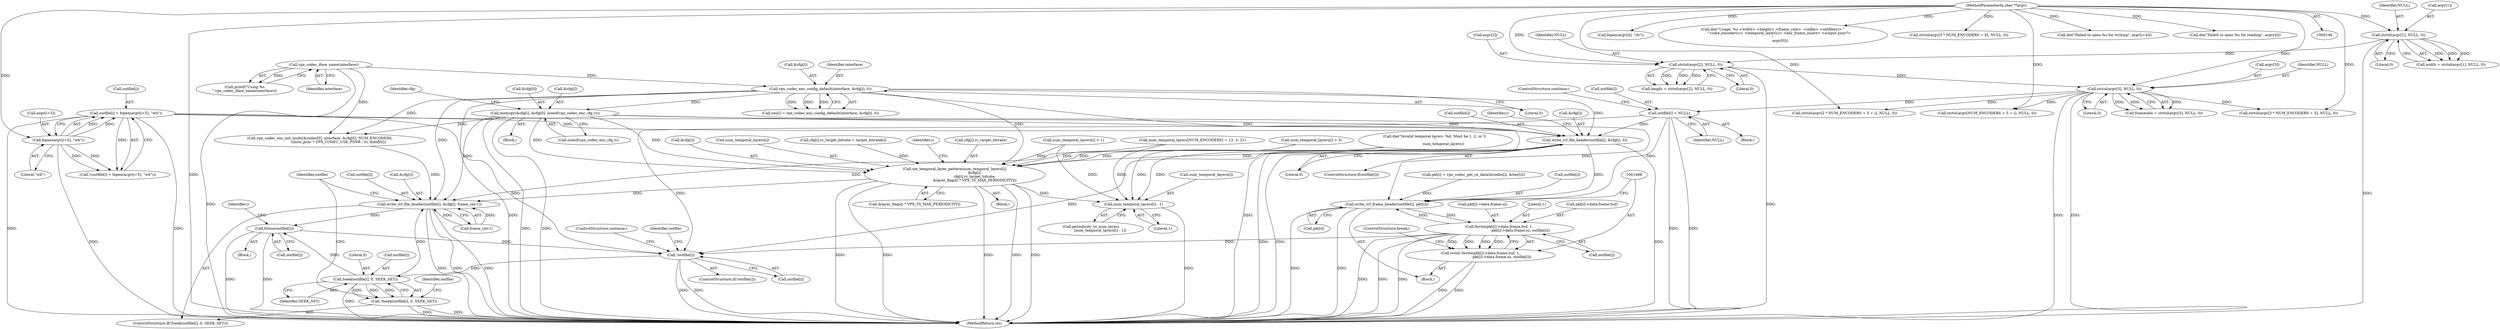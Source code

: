 digraph "0_Android_5a9753fca56f0eeb9f61e342b2fccffc364f9426_22@API" {
"1000873" [label="(Call,write_ivf_file_header(outfile[i], &cfg[i], 0))"];
"1000322" [label="(Call,outfile[i] = fopen(argv[i+5], \"wb\"))"];
"1000326" [label="(Call,fopen(argv[i+5], \"wb\"))"];
"1000148" [label="(MethodParameterIn,char **argv)"];
"1000314" [label="(Call,outfile[i] = NULL)"];
"1000258" [label="(Call,strtol(argv[3], NULL, 0))"];
"1000250" [label="(Call,strtol(argv[2], NULL, 0))"];
"1000242" [label="(Call,strtol(argv[1], NULL, 0))"];
"1000643" [label="(Call,memcpy(&cfg[i], &cfg[0], sizeof(vpx_codec_enc_cfg_t)))"];
"1000474" [label="(Call,vpx_codec_enc_config_default(interface, &cfg[i], 0))"];
"1000238" [label="(Call,vpx_codec_iface_name(interface))"];
"1000892" [label="(Call,set_temporal_layer_pattern(num_temporal_layers[i],\n                                   &cfg[i],\n                                   cfg[i].rc_target_bitrate,\n                                   &layer_flags[i * VPX_TS_MAX_PERIODICITY]))"];
"1001337" [label="(Call,num_temporal_layers[i] - 1)"];
"1001712" [label="(Call,write_ivf_file_header(outfile[i], &cfg[i], frame_cnt-1))"];
"1001723" [label="(Call,fclose(outfile[i]))"];
"1001699" [label="(Call,!outfile[i])"];
"1001706" [label="(Call,fseek(outfile[i], 0, SEEK_SET))"];
"1001705" [label="(Call,!fseek(outfile[i], 0, SEEK_SET))"];
"1001480" [label="(Call,write_ivf_frame_header(outfile[i], pkt[i]))"];
"1001489" [label="(Call,fwrite(pkt[i]->data.frame.buf, 1,\n                                      pkt[i]->data.frame.sz, outfile[i]))"];
"1001487" [label="(Call,(void) fwrite(pkt[i]->data.frame.buf, 1,\n                                      pkt[i]->data.frame.sz, outfile[i]))"];
"1000288" [label="(Call,fopen(argv[4], \"rb\"))"];
"1001724" [label="(Call,outfile[i])"];
"1001712" [label="(Call,write_ivf_file_header(outfile[i], &cfg[i], frame_cnt-1))"];
"1000231" [label="(Call,die(\"Usage: %s <width> <height> <frame_rate>  <infile> <outfile(s)> \"\n            \"<rate_encoder(s)> <temporal_layer(s)> <key_frame_insert> <output psnr?> \n\",\n             argv[0]))"];
"1001710" [label="(Literal,0)"];
"1001341" [label="(Literal,1)"];
"1000242" [label="(Call,strtol(argv[1], NULL, 0))"];
"1000868" [label="(Identifier,i)"];
"1000896" [label="(Call,&cfg[i])"];
"1000322" [label="(Call,outfile[i] = fopen(argv[i+5], \"wb\"))"];
"1000327" [label="(Call,argv[i+5])"];
"1001708" [label="(Identifier,outfile)"];
"1001484" [label="(Call,pkt[i])"];
"1000450" [label="(Call,strtol(argv[3 * NUM_ENCODERS + 6], NULL, 0))"];
"1000893" [label="(Call,num_temporal_layers[i])"];
"1000262" [label="(Identifier,NULL)"];
"1000319" [label="(ControlStructure,continue;)"];
"1001700" [label="(Call,outfile[i])"];
"1001705" [label="(Call,!fseek(outfile[i], 0, SEEK_SET))"];
"1000243" [label="(Call,argv[1])"];
"1000643" [label="(Call,memcpy(&cfg[i], &cfg[0], sizeof(vpx_codec_enc_cfg_t)))"];
"1000402" [label="(Call,die(\"Invalid temporal layers: %d, Must be 1, 2, or 3. \n\",\n              num_temporal_layers))"];
"1000392" [label="(Call,num_temporal_layers[i] < 1)"];
"1000642" [label="(Block,)"];
"1000476" [label="(Call,&cfg[i])"];
"1000318" [label="(Identifier,NULL)"];
"1001509" [label="(Call,outfile[i])"];
"1000326" [label="(Call,fopen(argv[i+5], \"wb\"))"];
"1000247" [label="(Literal,0)"];
"1001698" [label="(ControlStructure,if(!outfile[i]))"];
"1000648" [label="(Call,&cfg[0])"];
"1001731" [label="(MethodReturn,int)"];
"1000652" [label="(Call,sizeof(vpx_codec_enc_cfg_t))"];
"1000475" [label="(Identifier,interface)"];
"1000877" [label="(Call,&cfg[i])"];
"1001512" [label="(ControlStructure,break;)"];
"1001703" [label="(ControlStructure,continue;)"];
"1000438" [label="(Call,strtol(argv[3 * NUM_ENCODERS + 5], NULL, 0))"];
"1001711" [label="(Identifier,SEEK_SET)"];
"1000891" [label="(Block,)"];
"1001481" [label="(Call,outfile[i])"];
"1001487" [label="(Call,(void) fwrite(pkt[i]->data.frame.buf, 1,\n                                      pkt[i]->data.frame.sz, outfile[i]))"];
"1001500" [label="(Call,pkt[i]->data.frame.sz)"];
"1000246" [label="(Identifier,NULL)"];
"1000255" [label="(Literal,0)"];
"1000892" [label="(Call,set_temporal_layer_pattern(num_temporal_layers[i],\n                                   &cfg[i],\n                                   cfg[i].rc_target_bitrate,\n                                   &layer_flags[i * VPX_TS_MAX_PERIODICITY]))"];
"1000873" [label="(Call,write_ivf_file_header(outfile[i], &cfg[i], 0))"];
"1001716" [label="(Call,&cfg[i])"];
"1000905" [label="(Call,&layer_flags[i * VPX_TS_MAX_PERIODICITY])"];
"1001499" [label="(Literal,1)"];
"1000874" [label="(Call,outfile[i])"];
"1001714" [label="(Identifier,outfile)"];
"1001713" [label="(Call,outfile[i])"];
"1000470" [label="(Call,res[i] = vpx_codec_enc_config_default(interface, &cfg[i], 0))"];
"1000654" [label="(Call,cfg[i].rc_target_bitrate = target_bitrate[i])"];
"1001699" [label="(Call,!outfile[i])"];
"1001723" [label="(Call,fclose(outfile[i]))"];
"1000263" [label="(Literal,0)"];
"1000869" [label="(ControlStructure,if(outfile[i]))"];
"1000912" [label="(Call,vpx_codec_enc_init_multi(&codec[0], interface, &cfg[0], NUM_ENCODERS,\n                                 (show_psnr ? VPX_CODEC_USE_PSNR : 0), &dsf[0]))"];
"1000259" [label="(Call,argv[3])"];
"1000332" [label="(Literal,\"wb\")"];
"1000354" [label="(Call,strtol(argv[NUM_ENCODERS + 5 + i], NULL, 0))"];
"1001480" [label="(Call,write_ivf_frame_header(outfile[i], pkt[i]))"];
"1001490" [label="(Call,pkt[i]->data.frame.buf)"];
"1001335" [label="(Call,periodicity_to_num_layers\n                [num_temporal_layers[i] - 1])"];
"1001628" [label="(Identifier,i)"];
"1000258" [label="(Call,strtol(argv[3], NULL, 0))"];
"1000239" [label="(Identifier,interface)"];
"1000148" [label="(MethodParameterIn,char **argv)"];
"1000378" [label="(Call,strtol(argv[2 * NUM_ENCODERS + 5 + i], NULL, 0))"];
"1000644" [label="(Call,&cfg[i])"];
"1000236" [label="(Call,printf(\"Using %s\n\",vpx_codec_iface_name(interface)))"];
"1001455" [label="(Call,pkt[i] = vpx_codec_get_cx_data(&codec[i], &iter[i]))"];
"1001725" [label="(Identifier,outfile)"];
"1001704" [label="(ControlStructure,if(!fseek(outfile[i], 0, SEEK_SET)))"];
"1000250" [label="(Call,strtol(argv[2], NULL, 0))"];
"1000474" [label="(Call,vpx_codec_enc_config_default(interface, &cfg[i], 0))"];
"1000881" [label="(Literal,0)"];
"1000323" [label="(Call,outfile[i])"];
"1000480" [label="(Literal,0)"];
"1001707" [label="(Call,outfile[i])"];
"1001629" [label="(Block,)"];
"1001478" [label="(Block,)"];
"1000256" [label="(Call,framerate = strtol(argv[3], NULL, 0))"];
"1001337" [label="(Call,num_temporal_layers[i] - 1)"];
"1000890" [label="(Identifier,i)"];
"1001706" [label="(Call,fseek(outfile[i], 0, SEEK_SET))"];
"1000254" [label="(Identifier,NULL)"];
"1000240" [label="(Call,width = strtol(argv[1], NULL, 0))"];
"1001720" [label="(Call,frame_cnt-1)"];
"1000221" [label="(Call,num_temporal_layers[NUM_ENCODERS] = {3, 3, 3})"];
"1000313" [label="(Block,)"];
"1000900" [label="(Call,cfg[i].rc_target_bitrate)"];
"1001489" [label="(Call,fwrite(pkt[i]->data.frame.buf, 1,\n                                      pkt[i]->data.frame.sz, outfile[i]))"];
"1000315" [label="(Call,outfile[i])"];
"1000333" [label="(Call,die(\"Failed to open %s for writing\", argv[i+4]))"];
"1000238" [label="(Call,vpx_codec_iface_name(interface))"];
"1001338" [label="(Call,num_temporal_layers[i])"];
"1000248" [label="(Call,height = strtol(argv[2], NULL, 0))"];
"1000293" [label="(Call,die(\"Failed to open %s for reading\", argv[4]))"];
"1000657" [label="(Identifier,cfg)"];
"1000251" [label="(Call,argv[2])"];
"1000397" [label="(Call,num_temporal_layers[i] > 3)"];
"1000314" [label="(Call,outfile[i] = NULL)"];
"1000321" [label="(Call,!(outfile[i] = fopen(argv[i+5], \"wb\")))"];
"1000873" -> "1000869"  [label="AST: "];
"1000873" -> "1000881"  [label="CFG: "];
"1000874" -> "1000873"  [label="AST: "];
"1000877" -> "1000873"  [label="AST: "];
"1000881" -> "1000873"  [label="AST: "];
"1000868" -> "1000873"  [label="CFG: "];
"1000873" -> "1001731"  [label="DDG: "];
"1000873" -> "1001731"  [label="DDG: "];
"1000873" -> "1001731"  [label="DDG: "];
"1000322" -> "1000873"  [label="DDG: "];
"1000314" -> "1000873"  [label="DDG: "];
"1000643" -> "1000873"  [label="DDG: "];
"1000643" -> "1000873"  [label="DDG: "];
"1000474" -> "1000873"  [label="DDG: "];
"1000873" -> "1000892"  [label="DDG: "];
"1000873" -> "1001480"  [label="DDG: "];
"1000873" -> "1001699"  [label="DDG: "];
"1000873" -> "1001712"  [label="DDG: "];
"1000322" -> "1000321"  [label="AST: "];
"1000322" -> "1000326"  [label="CFG: "];
"1000323" -> "1000322"  [label="AST: "];
"1000326" -> "1000322"  [label="AST: "];
"1000321" -> "1000322"  [label="CFG: "];
"1000322" -> "1001731"  [label="DDG: "];
"1000322" -> "1001731"  [label="DDG: "];
"1000322" -> "1000321"  [label="DDG: "];
"1000326" -> "1000322"  [label="DDG: "];
"1000326" -> "1000322"  [label="DDG: "];
"1000322" -> "1001480"  [label="DDG: "];
"1000322" -> "1001699"  [label="DDG: "];
"1000326" -> "1000332"  [label="CFG: "];
"1000327" -> "1000326"  [label="AST: "];
"1000332" -> "1000326"  [label="AST: "];
"1000326" -> "1001731"  [label="DDG: "];
"1000326" -> "1000321"  [label="DDG: "];
"1000326" -> "1000321"  [label="DDG: "];
"1000148" -> "1000326"  [label="DDG: "];
"1000148" -> "1000146"  [label="AST: "];
"1000148" -> "1001731"  [label="DDG: "];
"1000148" -> "1000231"  [label="DDG: "];
"1000148" -> "1000242"  [label="DDG: "];
"1000148" -> "1000250"  [label="DDG: "];
"1000148" -> "1000258"  [label="DDG: "];
"1000148" -> "1000288"  [label="DDG: "];
"1000148" -> "1000293"  [label="DDG: "];
"1000148" -> "1000333"  [label="DDG: "];
"1000148" -> "1000354"  [label="DDG: "];
"1000148" -> "1000378"  [label="DDG: "];
"1000148" -> "1000438"  [label="DDG: "];
"1000148" -> "1000450"  [label="DDG: "];
"1000314" -> "1000313"  [label="AST: "];
"1000314" -> "1000318"  [label="CFG: "];
"1000315" -> "1000314"  [label="AST: "];
"1000318" -> "1000314"  [label="AST: "];
"1000319" -> "1000314"  [label="CFG: "];
"1000314" -> "1001731"  [label="DDG: "];
"1000314" -> "1001731"  [label="DDG: "];
"1000258" -> "1000314"  [label="DDG: "];
"1000314" -> "1001480"  [label="DDG: "];
"1000314" -> "1001699"  [label="DDG: "];
"1000258" -> "1000256"  [label="AST: "];
"1000258" -> "1000263"  [label="CFG: "];
"1000259" -> "1000258"  [label="AST: "];
"1000262" -> "1000258"  [label="AST: "];
"1000263" -> "1000258"  [label="AST: "];
"1000256" -> "1000258"  [label="CFG: "];
"1000258" -> "1001731"  [label="DDG: "];
"1000258" -> "1001731"  [label="DDG: "];
"1000258" -> "1000256"  [label="DDG: "];
"1000258" -> "1000256"  [label="DDG: "];
"1000258" -> "1000256"  [label="DDG: "];
"1000250" -> "1000258"  [label="DDG: "];
"1000258" -> "1000354"  [label="DDG: "];
"1000258" -> "1000378"  [label="DDG: "];
"1000258" -> "1000438"  [label="DDG: "];
"1000250" -> "1000248"  [label="AST: "];
"1000250" -> "1000255"  [label="CFG: "];
"1000251" -> "1000250"  [label="AST: "];
"1000254" -> "1000250"  [label="AST: "];
"1000255" -> "1000250"  [label="AST: "];
"1000248" -> "1000250"  [label="CFG: "];
"1000250" -> "1001731"  [label="DDG: "];
"1000250" -> "1000248"  [label="DDG: "];
"1000250" -> "1000248"  [label="DDG: "];
"1000250" -> "1000248"  [label="DDG: "];
"1000242" -> "1000250"  [label="DDG: "];
"1000242" -> "1000240"  [label="AST: "];
"1000242" -> "1000247"  [label="CFG: "];
"1000243" -> "1000242"  [label="AST: "];
"1000246" -> "1000242"  [label="AST: "];
"1000247" -> "1000242"  [label="AST: "];
"1000240" -> "1000242"  [label="CFG: "];
"1000242" -> "1001731"  [label="DDG: "];
"1000242" -> "1000240"  [label="DDG: "];
"1000242" -> "1000240"  [label="DDG: "];
"1000242" -> "1000240"  [label="DDG: "];
"1000643" -> "1000642"  [label="AST: "];
"1000643" -> "1000652"  [label="CFG: "];
"1000644" -> "1000643"  [label="AST: "];
"1000648" -> "1000643"  [label="AST: "];
"1000652" -> "1000643"  [label="AST: "];
"1000657" -> "1000643"  [label="CFG: "];
"1000643" -> "1001731"  [label="DDG: "];
"1000643" -> "1001731"  [label="DDG: "];
"1000474" -> "1000643"  [label="DDG: "];
"1000643" -> "1000892"  [label="DDG: "];
"1000643" -> "1000892"  [label="DDG: "];
"1000643" -> "1000912"  [label="DDG: "];
"1000643" -> "1001712"  [label="DDG: "];
"1000474" -> "1000470"  [label="AST: "];
"1000474" -> "1000480"  [label="CFG: "];
"1000475" -> "1000474"  [label="AST: "];
"1000476" -> "1000474"  [label="AST: "];
"1000480" -> "1000474"  [label="AST: "];
"1000470" -> "1000474"  [label="CFG: "];
"1000474" -> "1001731"  [label="DDG: "];
"1000474" -> "1001731"  [label="DDG: "];
"1000474" -> "1000470"  [label="DDG: "];
"1000474" -> "1000470"  [label="DDG: "];
"1000474" -> "1000470"  [label="DDG: "];
"1000238" -> "1000474"  [label="DDG: "];
"1000474" -> "1000892"  [label="DDG: "];
"1000474" -> "1000912"  [label="DDG: "];
"1000474" -> "1001712"  [label="DDG: "];
"1000238" -> "1000236"  [label="AST: "];
"1000238" -> "1000239"  [label="CFG: "];
"1000239" -> "1000238"  [label="AST: "];
"1000236" -> "1000238"  [label="CFG: "];
"1000238" -> "1001731"  [label="DDG: "];
"1000238" -> "1000236"  [label="DDG: "];
"1000238" -> "1000912"  [label="DDG: "];
"1000892" -> "1000891"  [label="AST: "];
"1000892" -> "1000905"  [label="CFG: "];
"1000893" -> "1000892"  [label="AST: "];
"1000896" -> "1000892"  [label="AST: "];
"1000900" -> "1000892"  [label="AST: "];
"1000905" -> "1000892"  [label="AST: "];
"1000890" -> "1000892"  [label="CFG: "];
"1000892" -> "1001731"  [label="DDG: "];
"1000892" -> "1001731"  [label="DDG: "];
"1000892" -> "1001731"  [label="DDG: "];
"1000892" -> "1001731"  [label="DDG: "];
"1000892" -> "1001731"  [label="DDG: "];
"1000397" -> "1000892"  [label="DDG: "];
"1000402" -> "1000892"  [label="DDG: "];
"1000392" -> "1000892"  [label="DDG: "];
"1000221" -> "1000892"  [label="DDG: "];
"1000654" -> "1000892"  [label="DDG: "];
"1000892" -> "1001337"  [label="DDG: "];
"1000892" -> "1001712"  [label="DDG: "];
"1001337" -> "1001335"  [label="AST: "];
"1001337" -> "1001341"  [label="CFG: "];
"1001338" -> "1001337"  [label="AST: "];
"1001341" -> "1001337"  [label="AST: "];
"1001335" -> "1001337"  [label="CFG: "];
"1001337" -> "1001731"  [label="DDG: "];
"1000397" -> "1001337"  [label="DDG: "];
"1000402" -> "1001337"  [label="DDG: "];
"1000392" -> "1001337"  [label="DDG: "];
"1000221" -> "1001337"  [label="DDG: "];
"1001712" -> "1001704"  [label="AST: "];
"1001712" -> "1001720"  [label="CFG: "];
"1001713" -> "1001712"  [label="AST: "];
"1001716" -> "1001712"  [label="AST: "];
"1001720" -> "1001712"  [label="AST: "];
"1001725" -> "1001712"  [label="CFG: "];
"1001712" -> "1001731"  [label="DDG: "];
"1001712" -> "1001731"  [label="DDG: "];
"1001712" -> "1001731"  [label="DDG: "];
"1001706" -> "1001712"  [label="DDG: "];
"1000912" -> "1001712"  [label="DDG: "];
"1001720" -> "1001712"  [label="DDG: "];
"1001720" -> "1001712"  [label="DDG: "];
"1001712" -> "1001723"  [label="DDG: "];
"1001723" -> "1001629"  [label="AST: "];
"1001723" -> "1001724"  [label="CFG: "];
"1001724" -> "1001723"  [label="AST: "];
"1001628" -> "1001723"  [label="CFG: "];
"1001723" -> "1001731"  [label="DDG: "];
"1001723" -> "1001731"  [label="DDG: "];
"1001723" -> "1001699"  [label="DDG: "];
"1001706" -> "1001723"  [label="DDG: "];
"1001699" -> "1001698"  [label="AST: "];
"1001699" -> "1001700"  [label="CFG: "];
"1001700" -> "1001699"  [label="AST: "];
"1001703" -> "1001699"  [label="CFG: "];
"1001708" -> "1001699"  [label="CFG: "];
"1001699" -> "1001731"  [label="DDG: "];
"1001699" -> "1001731"  [label="DDG: "];
"1001489" -> "1001699"  [label="DDG: "];
"1001699" -> "1001706"  [label="DDG: "];
"1001706" -> "1001705"  [label="AST: "];
"1001706" -> "1001711"  [label="CFG: "];
"1001707" -> "1001706"  [label="AST: "];
"1001710" -> "1001706"  [label="AST: "];
"1001711" -> "1001706"  [label="AST: "];
"1001705" -> "1001706"  [label="CFG: "];
"1001706" -> "1001731"  [label="DDG: "];
"1001706" -> "1001705"  [label="DDG: "];
"1001706" -> "1001705"  [label="DDG: "];
"1001706" -> "1001705"  [label="DDG: "];
"1001705" -> "1001704"  [label="AST: "];
"1001714" -> "1001705"  [label="CFG: "];
"1001725" -> "1001705"  [label="CFG: "];
"1001705" -> "1001731"  [label="DDG: "];
"1001705" -> "1001731"  [label="DDG: "];
"1001480" -> "1001478"  [label="AST: "];
"1001480" -> "1001484"  [label="CFG: "];
"1001481" -> "1001480"  [label="AST: "];
"1001484" -> "1001480"  [label="AST: "];
"1001488" -> "1001480"  [label="CFG: "];
"1001480" -> "1001731"  [label="DDG: "];
"1001480" -> "1001731"  [label="DDG: "];
"1001489" -> "1001480"  [label="DDG: "];
"1001455" -> "1001480"  [label="DDG: "];
"1001480" -> "1001489"  [label="DDG: "];
"1001489" -> "1001487"  [label="AST: "];
"1001489" -> "1001509"  [label="CFG: "];
"1001490" -> "1001489"  [label="AST: "];
"1001499" -> "1001489"  [label="AST: "];
"1001500" -> "1001489"  [label="AST: "];
"1001509" -> "1001489"  [label="AST: "];
"1001487" -> "1001489"  [label="CFG: "];
"1001489" -> "1001731"  [label="DDG: "];
"1001489" -> "1001731"  [label="DDG: "];
"1001489" -> "1001731"  [label="DDG: "];
"1001489" -> "1001487"  [label="DDG: "];
"1001489" -> "1001487"  [label="DDG: "];
"1001489" -> "1001487"  [label="DDG: "];
"1001489" -> "1001487"  [label="DDG: "];
"1001487" -> "1001478"  [label="AST: "];
"1001488" -> "1001487"  [label="AST: "];
"1001512" -> "1001487"  [label="CFG: "];
"1001487" -> "1001731"  [label="DDG: "];
"1001487" -> "1001731"  [label="DDG: "];
}
